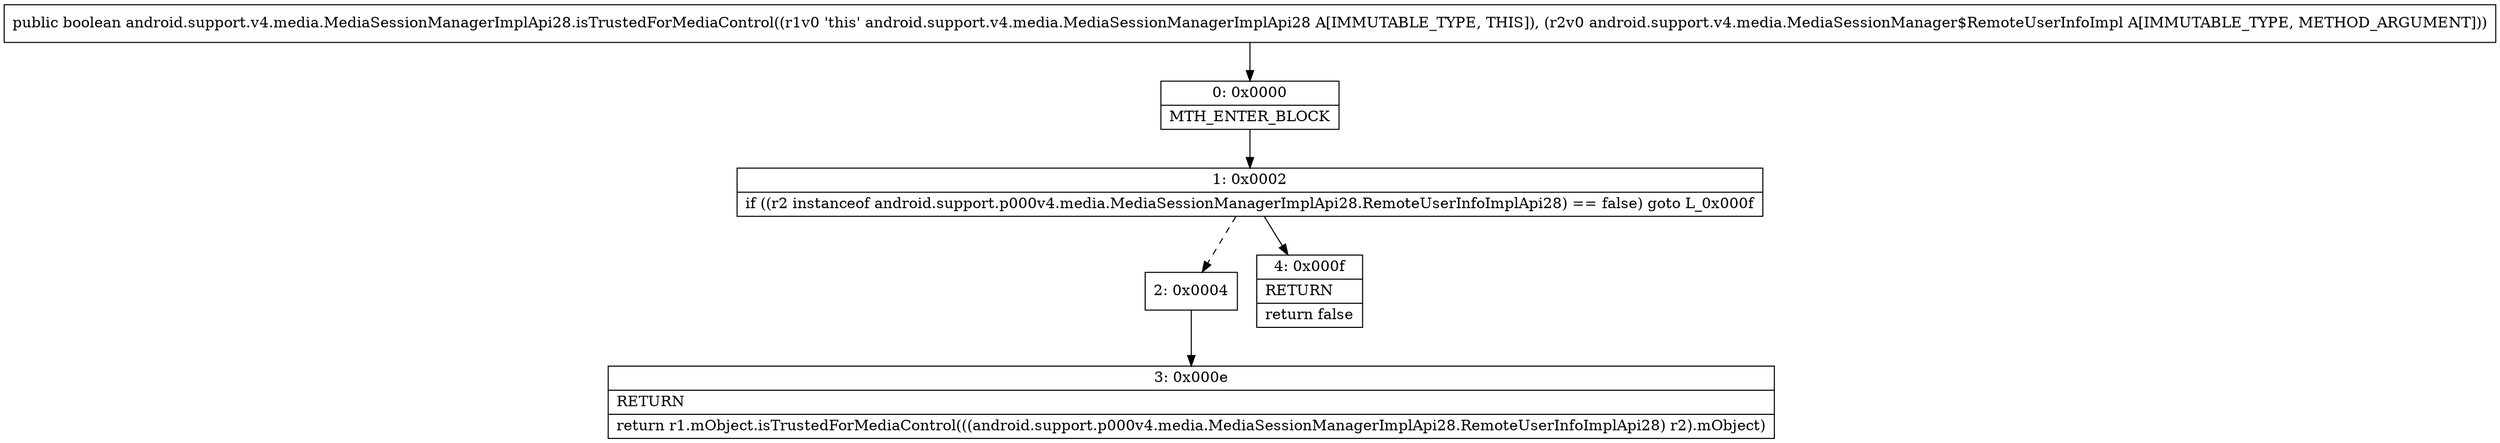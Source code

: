 digraph "CFG forandroid.support.v4.media.MediaSessionManagerImplApi28.isTrustedForMediaControl(Landroid\/support\/v4\/media\/MediaSessionManager$RemoteUserInfoImpl;)Z" {
Node_0 [shape=record,label="{0\:\ 0x0000|MTH_ENTER_BLOCK\l}"];
Node_1 [shape=record,label="{1\:\ 0x0002|if ((r2 instanceof android.support.p000v4.media.MediaSessionManagerImplApi28.RemoteUserInfoImplApi28) == false) goto L_0x000f\l}"];
Node_2 [shape=record,label="{2\:\ 0x0004}"];
Node_3 [shape=record,label="{3\:\ 0x000e|RETURN\l|return r1.mObject.isTrustedForMediaControl(((android.support.p000v4.media.MediaSessionManagerImplApi28.RemoteUserInfoImplApi28) r2).mObject)\l}"];
Node_4 [shape=record,label="{4\:\ 0x000f|RETURN\l|return false\l}"];
MethodNode[shape=record,label="{public boolean android.support.v4.media.MediaSessionManagerImplApi28.isTrustedForMediaControl((r1v0 'this' android.support.v4.media.MediaSessionManagerImplApi28 A[IMMUTABLE_TYPE, THIS]), (r2v0 android.support.v4.media.MediaSessionManager$RemoteUserInfoImpl A[IMMUTABLE_TYPE, METHOD_ARGUMENT])) }"];
MethodNode -> Node_0;
Node_0 -> Node_1;
Node_1 -> Node_2[style=dashed];
Node_1 -> Node_4;
Node_2 -> Node_3;
}


